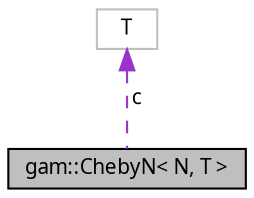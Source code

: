 digraph "gam::ChebyN&lt; N, T &gt;"
{
 // LATEX_PDF_SIZE
  bgcolor="transparent";
  edge [fontname="FreeSans.ttf",fontsize="10",labelfontname="FreeSans.ttf",labelfontsize="10"];
  node [fontname="FreeSans.ttf",fontsize="10",shape=record];
  Node1 [label="gam::ChebyN\< N, T \>",height=0.2,width=0.4,color="black", fillcolor="grey75", style="filled", fontcolor="black",tooltip="Nth order Chebyshev transfer function."];
  Node2 -> Node1 [dir="back",color="darkorchid3",fontsize="10",style="dashed",label=" c" ,fontname="FreeSans.ttf"];
  Node2 [label="T",height=0.2,width=0.4,color="grey75",tooltip=" "];
}
